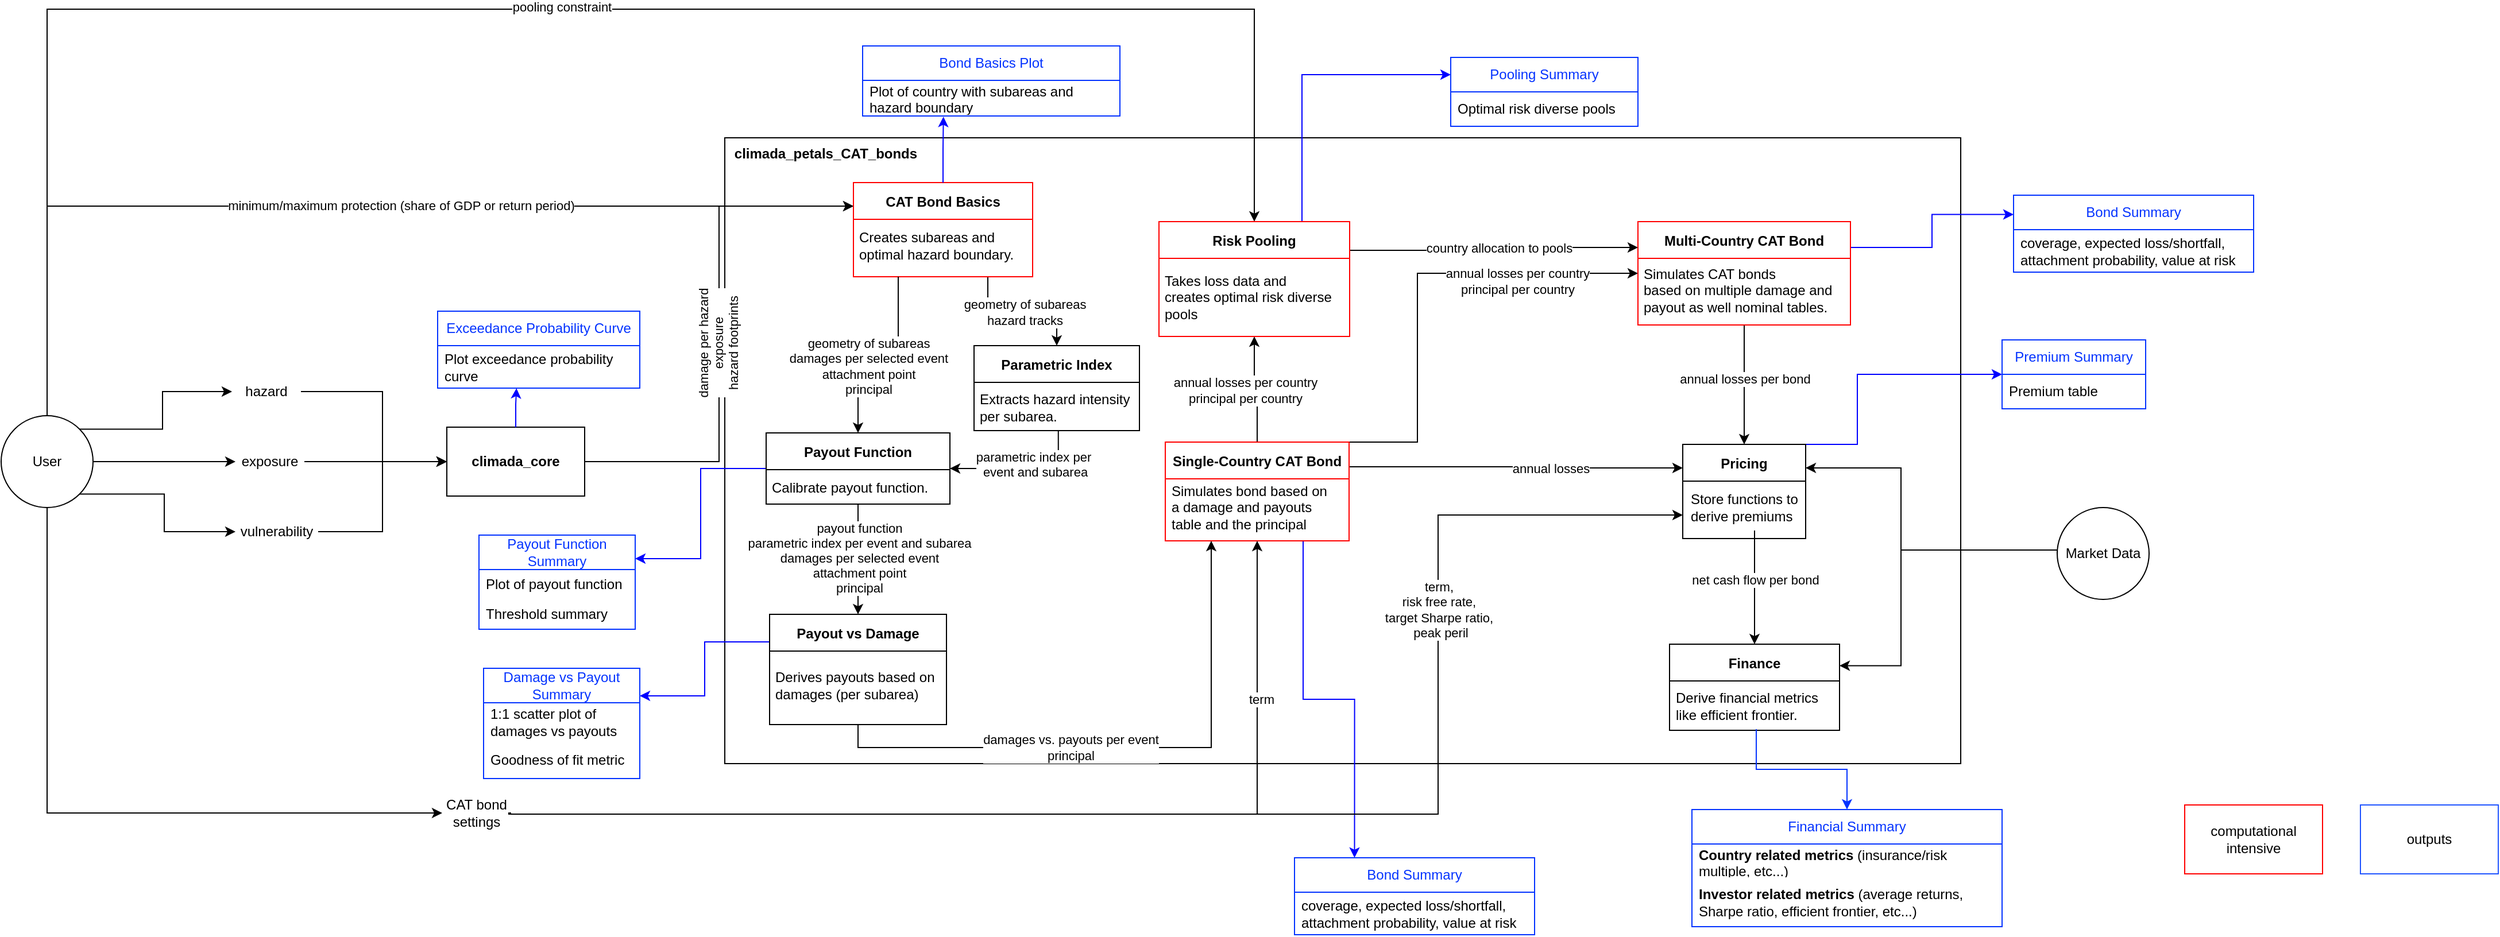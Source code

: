 <mxfile version="28.1.1">
  <diagram name="Page-1" id="bdA8GqdW05c_GUF5dtp6">
    <mxGraphModel dx="3534" dy="2072" grid="0" gridSize="10" guides="1" tooltips="1" connect="1" arrows="1" fold="1" page="1" pageScale="1" pageWidth="1169" pageHeight="827" math="0" shadow="0">
      <root>
        <mxCell id="0" />
        <mxCell id="1" parent="0" />
        <mxCell id="eNb5HaGTE31p3M35cZ-F-33" value="" style="rounded=0;whiteSpace=wrap;html=1;fillColor=none;align=center;labelPosition=center;verticalLabelPosition=top;verticalAlign=middle;" parent="1" vertex="1">
          <mxGeometry x="430" y="95" width="1076" height="545" as="geometry" />
        </mxCell>
        <mxCell id="eNb5HaGTE31p3M35cZ-F-45" style="edgeStyle=orthogonalEdgeStyle;rounded=0;orthogonalLoop=1;jettySize=auto;html=1;exitX=1;exitY=1;exitDx=0;exitDy=0;entryX=0;entryY=0.5;entryDx=0;entryDy=0;" parent="1" source="eNb5HaGTE31p3M35cZ-F-1" target="eNb5HaGTE31p3M35cZ-F-4" edge="1">
          <mxGeometry relative="1" as="geometry">
            <mxPoint x="-168" y="279" as="targetPoint" />
          </mxGeometry>
        </mxCell>
        <mxCell id="eNb5HaGTE31p3M35cZ-F-49" style="edgeStyle=orthogonalEdgeStyle;rounded=0;orthogonalLoop=1;jettySize=auto;html=1;exitX=0.5;exitY=1;exitDx=0;exitDy=0;entryX=0;entryY=0.5;entryDx=0;entryDy=0;" parent="1" source="eNb5HaGTE31p3M35cZ-F-1" target="eNb5HaGTE31p3M35cZ-F-48" edge="1">
          <mxGeometry relative="1" as="geometry" />
        </mxCell>
        <mxCell id="yakTs8DD9-V0mHupV9pz-1" style="edgeStyle=orthogonalEdgeStyle;rounded=0;orthogonalLoop=1;jettySize=auto;html=1;exitX=1;exitY=0.5;exitDx=0;exitDy=0;" parent="1" source="eNb5HaGTE31p3M35cZ-F-1" target="eNb5HaGTE31p3M35cZ-F-3" edge="1">
          <mxGeometry relative="1" as="geometry" />
        </mxCell>
        <mxCell id="yakTs8DD9-V0mHupV9pz-2" style="edgeStyle=orthogonalEdgeStyle;rounded=0;orthogonalLoop=1;jettySize=auto;html=1;exitX=1;exitY=0;exitDx=0;exitDy=0;entryX=0;entryY=0.5;entryDx=0;entryDy=0;" parent="1" source="eNb5HaGTE31p3M35cZ-F-1" target="eNb5HaGTE31p3M35cZ-F-2" edge="1">
          <mxGeometry relative="1" as="geometry" />
        </mxCell>
        <mxCell id="yCh1rvR_kyDRK39HySi6-8" style="edgeStyle=orthogonalEdgeStyle;rounded=0;orthogonalLoop=1;jettySize=auto;html=1;exitX=0.5;exitY=0;exitDx=0;exitDy=0;entryX=0;entryY=0.25;entryDx=0;entryDy=0;" parent="1" source="eNb5HaGTE31p3M35cZ-F-1" target="eNb5HaGTE31p3M35cZ-F-16" edge="1">
          <mxGeometry relative="1" as="geometry" />
        </mxCell>
        <mxCell id="yCh1rvR_kyDRK39HySi6-9" value="minimum/maximum protection (share of GDP or return period)" style="edgeLabel;html=1;align=center;verticalAlign=middle;resizable=0;points=[];" parent="yCh1rvR_kyDRK39HySi6-8" vertex="1" connectable="0">
          <mxGeometry x="-0.072" relative="1" as="geometry">
            <mxPoint x="80" y="-1" as="offset" />
          </mxGeometry>
        </mxCell>
        <mxCell id="yCh1rvR_kyDRK39HySi6-21" style="edgeStyle=orthogonalEdgeStyle;rounded=0;orthogonalLoop=1;jettySize=auto;html=1;exitX=0.5;exitY=0;exitDx=0;exitDy=0;entryX=0.5;entryY=0;entryDx=0;entryDy=0;" parent="1" source="eNb5HaGTE31p3M35cZ-F-1" target="eNb5HaGTE31p3M35cZ-F-35" edge="1">
          <mxGeometry relative="1" as="geometry">
            <Array as="points">
              <mxPoint x="-160" y="-17" />
              <mxPoint x="891" y="-17" />
            </Array>
            <mxPoint x="-156" y="235.5" as="sourcePoint" />
            <mxPoint x="896.0" y="82.5" as="targetPoint" />
          </mxGeometry>
        </mxCell>
        <mxCell id="yCh1rvR_kyDRK39HySi6-22" value="pooling constraint" style="edgeLabel;html=1;align=center;verticalAlign=middle;resizable=0;points=[];" parent="yCh1rvR_kyDRK39HySi6-21" vertex="1" connectable="0">
          <mxGeometry x="0.008" y="1" relative="1" as="geometry">
            <mxPoint y="-1" as="offset" />
          </mxGeometry>
        </mxCell>
        <mxCell id="eNb5HaGTE31p3M35cZ-F-1" value="User" style="ellipse;whiteSpace=wrap;html=1;aspect=fixed;" parent="1" vertex="1">
          <mxGeometry x="-200" y="337" width="80" height="80" as="geometry" />
        </mxCell>
        <mxCell id="yakTs8DD9-V0mHupV9pz-4" style="edgeStyle=orthogonalEdgeStyle;rounded=0;orthogonalLoop=1;jettySize=auto;html=1;exitX=1;exitY=0.5;exitDx=0;exitDy=0;entryX=0;entryY=0.5;entryDx=0;entryDy=0;" parent="1" source="eNb5HaGTE31p3M35cZ-F-2" target="eNb5HaGTE31p3M35cZ-F-5" edge="1">
          <mxGeometry relative="1" as="geometry">
            <Array as="points">
              <mxPoint x="132" y="316" />
              <mxPoint x="132" y="377" />
            </Array>
          </mxGeometry>
        </mxCell>
        <mxCell id="yakTs8DD9-V0mHupV9pz-3" style="edgeStyle=orthogonalEdgeStyle;rounded=0;orthogonalLoop=1;jettySize=auto;html=1;exitX=1;exitY=0.5;exitDx=0;exitDy=0;entryX=0;entryY=0.5;entryDx=0;entryDy=0;" parent="1" source="eNb5HaGTE31p3M35cZ-F-3" target="eNb5HaGTE31p3M35cZ-F-5" edge="1">
          <mxGeometry relative="1" as="geometry" />
        </mxCell>
        <mxCell id="eNb5HaGTE31p3M35cZ-F-3" value="exposure" style="text;html=1;align=center;verticalAlign=middle;whiteSpace=wrap;rounded=0;" parent="1" vertex="1">
          <mxGeometry x="4" y="362" width="60" height="30" as="geometry" />
        </mxCell>
        <mxCell id="eNb5HaGTE31p3M35cZ-F-47" style="edgeStyle=orthogonalEdgeStyle;rounded=0;orthogonalLoop=1;jettySize=auto;html=1;exitX=1;exitY=0.5;exitDx=0;exitDy=0;entryX=0;entryY=0.5;entryDx=0;entryDy=0;" parent="1" source="eNb5HaGTE31p3M35cZ-F-4" target="eNb5HaGTE31p3M35cZ-F-5" edge="1">
          <mxGeometry relative="1" as="geometry" />
        </mxCell>
        <mxCell id="eNb5HaGTE31p3M35cZ-F-4" value="vulnerability" style="text;html=1;align=center;verticalAlign=middle;whiteSpace=wrap;rounded=0;" parent="1" vertex="1">
          <mxGeometry x="4" y="423" width="72" height="30" as="geometry" />
        </mxCell>
        <mxCell id="eNb5HaGTE31p3M35cZ-F-37" style="edgeStyle=orthogonalEdgeStyle;rounded=0;orthogonalLoop=1;jettySize=auto;html=1;entryX=0.5;entryY=1;entryDx=0;entryDy=0;startArrow=none;startFill=0;exitX=0.5;exitY=0;exitDx=0;exitDy=0;" parent="1" source="eNb5HaGTE31p3M35cZ-F-6" target="eNb5HaGTE31p3M35cZ-F-35" edge="1">
          <mxGeometry relative="1" as="geometry">
            <Array as="points" />
          </mxGeometry>
        </mxCell>
        <mxCell id="IWyzGzTmUGrgQouWK2GI-6" value="annual losses per country&lt;div&gt;principal per country&lt;/div&gt;" style="edgeLabel;html=1;align=center;verticalAlign=middle;resizable=0;points=[];" parent="eNb5HaGTE31p3M35cZ-F-37" vertex="1" connectable="0">
          <mxGeometry x="0.093" y="1" relative="1" as="geometry">
            <mxPoint x="-7" y="4" as="offset" />
          </mxGeometry>
        </mxCell>
        <mxCell id="yakTs8DD9-V0mHupV9pz-16" style="edgeStyle=orthogonalEdgeStyle;rounded=0;orthogonalLoop=1;jettySize=auto;html=1;entryX=0;entryY=0.25;entryDx=0;entryDy=0;exitX=1;exitY=0.25;exitDx=0;exitDy=0;" parent="1" source="eNb5HaGTE31p3M35cZ-F-6" target="eNb5HaGTE31p3M35cZ-F-10" edge="1">
          <mxGeometry relative="1" as="geometry">
            <Array as="points" />
          </mxGeometry>
        </mxCell>
        <mxCell id="yakTs8DD9-V0mHupV9pz-17" value="annual losses" style="edgeLabel;html=1;align=center;verticalAlign=middle;resizable=0;points=[];" parent="yakTs8DD9-V0mHupV9pz-16" vertex="1" connectable="0">
          <mxGeometry x="0.346" y="1" relative="1" as="geometry">
            <mxPoint x="-20" y="1" as="offset" />
          </mxGeometry>
        </mxCell>
        <mxCell id="yCh1rvR_kyDRK39HySi6-12" style="edgeStyle=orthogonalEdgeStyle;rounded=0;orthogonalLoop=1;jettySize=auto;html=1;exitX=1;exitY=0;exitDx=0;exitDy=0;entryX=0;entryY=0.5;entryDx=0;entryDy=0;" parent="1" source="eNb5HaGTE31p3M35cZ-F-6" target="yakTs8DD9-V0mHupV9pz-8" edge="1">
          <mxGeometry relative="1" as="geometry">
            <Array as="points">
              <mxPoint x="1033" y="360" />
              <mxPoint x="1033" y="213" />
            </Array>
          </mxGeometry>
        </mxCell>
        <mxCell id="yCh1rvR_kyDRK39HySi6-13" value="annual losses per country&lt;div&gt;principal per country&lt;/div&gt;" style="edgeLabel;html=1;align=center;verticalAlign=middle;resizable=0;points=[];" parent="yCh1rvR_kyDRK39HySi6-12" vertex="1" connectable="0">
          <mxGeometry x="-0.224" y="-1" relative="1" as="geometry">
            <mxPoint x="86" y="-45" as="offset" />
          </mxGeometry>
        </mxCell>
        <mxCell id="9soM9p6cMSrVdUoBVn9r-55" style="edgeStyle=orthogonalEdgeStyle;rounded=0;orthogonalLoop=1;jettySize=auto;html=1;exitX=0.75;exitY=1;exitDx=0;exitDy=0;entryX=0.25;entryY=0;entryDx=0;entryDy=0;strokeColor=#0000FF;" parent="1" source="eNb5HaGTE31p3M35cZ-F-6" target="9soM9p6cMSrVdUoBVn9r-53" edge="1">
          <mxGeometry relative="1" as="geometry" />
        </mxCell>
        <mxCell id="eNb5HaGTE31p3M35cZ-F-6" value="Single-Country CAT Bond" style="swimlane;startSize=32;align=center;strokeColor=#FF0000;" parent="1" vertex="1">
          <mxGeometry x="813.5" y="360" width="160" height="86" as="geometry">
            <mxRectangle x="382" y="140" width="145" height="26" as="alternateBounds" />
          </mxGeometry>
        </mxCell>
        <mxCell id="eNb5HaGTE31p3M35cZ-F-8" value="Simulates bond based on&amp;nbsp;&lt;div&gt;a damage and payouts&amp;nbsp;&lt;/div&gt;&lt;div&gt;table and the principal&lt;/div&gt;" style="text;html=1;align=left;verticalAlign=middle;resizable=0;points=[];autosize=1;strokeColor=none;fillColor=none;" parent="eNb5HaGTE31p3M35cZ-F-6" vertex="1">
          <mxGeometry x="3" y="30" width="157" height="54" as="geometry" />
        </mxCell>
        <mxCell id="yakTs8DD9-V0mHupV9pz-28" style="edgeStyle=orthogonalEdgeStyle;rounded=0;orthogonalLoop=1;jettySize=auto;html=1;entryX=0;entryY=0.25;entryDx=0;entryDy=0;" parent="1" source="eNb5HaGTE31p3M35cZ-F-5" target="eNb5HaGTE31p3M35cZ-F-16" edge="1">
          <mxGeometry relative="1" as="geometry" />
        </mxCell>
        <mxCell id="yakTs8DD9-V0mHupV9pz-29" value="damage per hazard&lt;div&gt;exposure&lt;/div&gt;&lt;div&gt;hazard footprints&lt;/div&gt;" style="edgeLabel;html=1;align=center;verticalAlign=middle;resizable=0;points=[];rotation=-90;" parent="yakTs8DD9-V0mHupV9pz-28" vertex="1" connectable="0">
          <mxGeometry x="-0.04" y="-1" relative="1" as="geometry">
            <mxPoint x="-2" y="-1" as="offset" />
          </mxGeometry>
        </mxCell>
        <mxCell id="eNb5HaGTE31p3M35cZ-F-5" value="&lt;b&gt;climada_core&lt;/b&gt;" style="rounded=0;whiteSpace=wrap;html=1;" parent="1" vertex="1">
          <mxGeometry x="188" y="347" width="120" height="60" as="geometry" />
        </mxCell>
        <mxCell id="yakTs8DD9-V0mHupV9pz-12" style="edgeStyle=orthogonalEdgeStyle;rounded=0;orthogonalLoop=1;jettySize=auto;html=1;exitX=0.5;exitY=1;exitDx=0;exitDy=0;entryX=0.5;entryY=0;entryDx=0;entryDy=0;" parent="1" source="yakTs8DD9-V0mHupV9pz-8" target="eNb5HaGTE31p3M35cZ-F-10" edge="1">
          <mxGeometry relative="1" as="geometry" />
        </mxCell>
        <mxCell id="yakTs8DD9-V0mHupV9pz-13" value="annual losses per bond" style="edgeLabel;html=1;align=center;verticalAlign=middle;resizable=0;points=[];" parent="yakTs8DD9-V0mHupV9pz-12" vertex="1" connectable="0">
          <mxGeometry x="-0.359" relative="1" as="geometry">
            <mxPoint y="13" as="offset" />
          </mxGeometry>
        </mxCell>
        <mxCell id="9soM9p6cMSrVdUoBVn9r-47" style="edgeStyle=orthogonalEdgeStyle;rounded=0;orthogonalLoop=1;jettySize=auto;html=1;exitX=1;exitY=0;exitDx=0;exitDy=0;entryX=0;entryY=0.5;entryDx=0;entryDy=0;strokeColor=#0000FF;" parent="1" source="eNb5HaGTE31p3M35cZ-F-10" target="9soM9p6cMSrVdUoBVn9r-45" edge="1">
          <mxGeometry relative="1" as="geometry">
            <Array as="points">
              <mxPoint x="1416" y="362" />
              <mxPoint x="1416" y="301" />
            </Array>
          </mxGeometry>
        </mxCell>
        <mxCell id="eNb5HaGTE31p3M35cZ-F-10" value="Pricing" style="swimlane;startSize=32;align=center;" parent="1" vertex="1">
          <mxGeometry x="1264" y="362" width="107" height="82" as="geometry">
            <mxRectangle x="382" y="140" width="145" height="26" as="alternateBounds" />
          </mxGeometry>
        </mxCell>
        <mxCell id="eNb5HaGTE31p3M35cZ-F-11" value="Store functions to&amp;nbsp;&lt;div&gt;derive premiums&lt;/div&gt;" style="text;html=1;align=left;verticalAlign=middle;resizable=0;points=[];autosize=1;strokeColor=none;fillColor=none;" parent="eNb5HaGTE31p3M35cZ-F-10" vertex="1">
          <mxGeometry x="5" y="35" width="115" height="40" as="geometry" />
        </mxCell>
        <mxCell id="eNb5HaGTE31p3M35cZ-F-30" style="edgeStyle=orthogonalEdgeStyle;rounded=0;orthogonalLoop=1;jettySize=auto;html=1;exitX=0.5;exitY=1;exitDx=0;exitDy=0;entryX=0.25;entryY=1;entryDx=0;entryDy=0;" parent="1" source="eNb5HaGTE31p3M35cZ-F-12" target="eNb5HaGTE31p3M35cZ-F-6" edge="1">
          <mxGeometry relative="1" as="geometry" />
        </mxCell>
        <mxCell id="IWyzGzTmUGrgQouWK2GI-1" value="damages vs. payouts per event&lt;div&gt;principal&lt;br&gt;&lt;/div&gt;" style="edgeLabel;html=1;align=center;verticalAlign=middle;resizable=0;points=[];rotation=0;" parent="eNb5HaGTE31p3M35cZ-F-30" vertex="1" connectable="0">
          <mxGeometry x="0.079" y="-1" relative="1" as="geometry">
            <mxPoint x="-69" y="-1" as="offset" />
          </mxGeometry>
        </mxCell>
        <mxCell id="9soM9p6cMSrVdUoBVn9r-39" style="edgeStyle=orthogonalEdgeStyle;rounded=0;orthogonalLoop=1;jettySize=auto;html=1;exitX=0;exitY=0.25;exitDx=0;exitDy=0;entryX=1;entryY=0.25;entryDx=0;entryDy=0;strokeColor=#0000FF;" parent="1" source="eNb5HaGTE31p3M35cZ-F-12" target="9soM9p6cMSrVdUoBVn9r-32" edge="1">
          <mxGeometry relative="1" as="geometry" />
        </mxCell>
        <mxCell id="eNb5HaGTE31p3M35cZ-F-12" value="Payout vs Damage" style="swimlane;startSize=32;align=center;" parent="1" vertex="1">
          <mxGeometry x="469" y="510" width="154" height="96" as="geometry">
            <mxRectangle x="382" y="140" width="145" height="26" as="alternateBounds" />
          </mxGeometry>
        </mxCell>
        <mxCell id="eNb5HaGTE31p3M35cZ-F-13" value="Derives payouts based on&amp;nbsp;&lt;div&gt;damages (per subarea)&lt;/div&gt;" style="text;html=1;align=left;verticalAlign=middle;resizable=0;points=[];autosize=1;strokeColor=none;fillColor=none;" parent="eNb5HaGTE31p3M35cZ-F-12" vertex="1">
          <mxGeometry x="3" y="42" width="160" height="40" as="geometry" />
        </mxCell>
        <mxCell id="9soM9p6cMSrVdUoBVn9r-3" style="edgeStyle=orthogonalEdgeStyle;rounded=0;orthogonalLoop=1;jettySize=auto;html=1;exitX=0.75;exitY=1;exitDx=0;exitDy=0;" parent="1" source="eNb5HaGTE31p3M35cZ-F-16" target="9soM9p6cMSrVdUoBVn9r-1" edge="1">
          <mxGeometry relative="1" as="geometry" />
        </mxCell>
        <mxCell id="9soM9p6cMSrVdUoBVn9r-6" value="geometry of subareas&lt;div&gt;hazard tracks&lt;/div&gt;" style="edgeLabel;html=1;align=center;verticalAlign=middle;resizable=0;points=[];" parent="9soM9p6cMSrVdUoBVn9r-3" vertex="1" connectable="0">
          <mxGeometry x="0.025" y="-1" relative="1" as="geometry">
            <mxPoint as="offset" />
          </mxGeometry>
        </mxCell>
        <mxCell id="eNb5HaGTE31p3M35cZ-F-16" value="CAT Bond Basics" style="swimlane;startSize=32;align=center;strokeColor=#FF0000;" parent="1" vertex="1">
          <mxGeometry x="542" y="134" width="156" height="82" as="geometry">
            <mxRectangle x="382" y="140" width="145" height="26" as="alternateBounds" />
          </mxGeometry>
        </mxCell>
        <mxCell id="eNb5HaGTE31p3M35cZ-F-17" value="Creates subareas and&amp;nbsp;&lt;div&gt;optimal hazard boundary.&lt;br&gt;&lt;/div&gt;" style="text;html=1;align=left;verticalAlign=middle;resizable=0;points=[];autosize=1;strokeColor=none;fillColor=none;" parent="eNb5HaGTE31p3M35cZ-F-16" vertex="1">
          <mxGeometry x="3" y="35" width="153" height="40" as="geometry" />
        </mxCell>
        <mxCell id="eNb5HaGTE31p3M35cZ-F-34" value="&lt;b&gt;climada_petals_CAT_bonds&lt;/b&gt;" style="text;html=1;align=center;verticalAlign=middle;whiteSpace=wrap;rounded=0;" parent="1" vertex="1">
          <mxGeometry x="427" y="95" width="182" height="28" as="geometry" />
        </mxCell>
        <mxCell id="yakTs8DD9-V0mHupV9pz-10" style="edgeStyle=orthogonalEdgeStyle;rounded=0;orthogonalLoop=1;jettySize=auto;html=1;exitX=1;exitY=0.25;exitDx=0;exitDy=0;entryX=0;entryY=0.25;entryDx=0;entryDy=0;" parent="1" source="eNb5HaGTE31p3M35cZ-F-35" target="yakTs8DD9-V0mHupV9pz-8" edge="1">
          <mxGeometry relative="1" as="geometry" />
        </mxCell>
        <mxCell id="yakTs8DD9-V0mHupV9pz-11" value="country allocation to pools" style="edgeLabel;html=1;align=center;verticalAlign=middle;resizable=0;points=[];" parent="yakTs8DD9-V0mHupV9pz-10" vertex="1" connectable="0">
          <mxGeometry x="0.266" y="-1" relative="1" as="geometry">
            <mxPoint x="-28" y="-1" as="offset" />
          </mxGeometry>
        </mxCell>
        <mxCell id="9soM9p6cMSrVdUoBVn9r-9" style="edgeStyle=orthogonalEdgeStyle;rounded=0;orthogonalLoop=1;jettySize=auto;html=1;exitX=0.75;exitY=0;exitDx=0;exitDy=0;entryX=0;entryY=0.25;entryDx=0;entryDy=0;strokeColor=#0000FF;" parent="1" source="eNb5HaGTE31p3M35cZ-F-35" target="9soM9p6cMSrVdUoBVn9r-24" edge="1">
          <mxGeometry relative="1" as="geometry">
            <mxPoint x="1072" y="48.0" as="targetPoint" />
          </mxGeometry>
        </mxCell>
        <mxCell id="eNb5HaGTE31p3M35cZ-F-35" value="Risk Pooling" style="swimlane;startSize=32;align=center;strokeColor=#FF0000;" parent="1" vertex="1">
          <mxGeometry x="808" y="168" width="166" height="100" as="geometry">
            <mxRectangle x="382" y="140" width="145" height="26" as="alternateBounds" />
          </mxGeometry>
        </mxCell>
        <mxCell id="eNb5HaGTE31p3M35cZ-F-36" value="Takes loss data and&amp;nbsp;&lt;div&gt;creates optimal risk diverse&lt;/div&gt;&lt;div&gt;pools&lt;/div&gt;" style="text;html=1;align=left;verticalAlign=middle;resizable=0;points=[];autosize=1;strokeColor=none;fillColor=none;" parent="eNb5HaGTE31p3M35cZ-F-35" vertex="1">
          <mxGeometry x="3" y="39" width="163" height="54" as="geometry" />
        </mxCell>
        <mxCell id="yCh1rvR_kyDRK39HySi6-27" style="edgeStyle=orthogonalEdgeStyle;rounded=0;orthogonalLoop=1;jettySize=auto;html=1;exitX=1;exitY=0.5;exitDx=0;exitDy=0;entryX=0;entryY=0.75;entryDx=0;entryDy=0;" parent="1" source="eNb5HaGTE31p3M35cZ-F-48" target="eNb5HaGTE31p3M35cZ-F-10" edge="1">
          <mxGeometry relative="1" as="geometry">
            <Array as="points">
              <mxPoint x="242" y="684" />
              <mxPoint x="1051" y="684" />
              <mxPoint x="1051" y="424" />
            </Array>
          </mxGeometry>
        </mxCell>
        <mxCell id="yCh1rvR_kyDRK39HySi6-28" value="term,&amp;nbsp;&lt;div&gt;risk free rate,&amp;nbsp;&lt;div&gt;target Sharpe ratio,&amp;nbsp;&lt;div&gt;peak peril&lt;br&gt;&lt;/div&gt;&lt;/div&gt;&lt;/div&gt;" style="edgeLabel;html=1;align=center;verticalAlign=middle;resizable=0;points=[];" parent="yCh1rvR_kyDRK39HySi6-27" vertex="1" connectable="0">
          <mxGeometry x="0.631" relative="1" as="geometry">
            <mxPoint x="2" y="58" as="offset" />
          </mxGeometry>
        </mxCell>
        <mxCell id="eNb5HaGTE31p3M35cZ-F-48" value="CAT bond settings" style="text;html=1;align=center;verticalAlign=middle;whiteSpace=wrap;rounded=0;" parent="1" vertex="1">
          <mxGeometry x="184" y="668" width="60" height="30" as="geometry" />
        </mxCell>
        <mxCell id="eNb5HaGTE31p3M35cZ-F-50" style="edgeStyle=orthogonalEdgeStyle;rounded=0;orthogonalLoop=1;jettySize=auto;html=1;exitX=1;exitY=0.5;exitDx=0;exitDy=0;entryX=0.5;entryY=1;entryDx=0;entryDy=0;" parent="1" source="eNb5HaGTE31p3M35cZ-F-48" target="eNb5HaGTE31p3M35cZ-F-6" edge="1">
          <mxGeometry relative="1" as="geometry">
            <mxPoint x="891" y="445" as="targetPoint" />
            <Array as="points">
              <mxPoint x="242" y="683" />
              <mxPoint x="894" y="684" />
            </Array>
          </mxGeometry>
        </mxCell>
        <mxCell id="IWyzGzTmUGrgQouWK2GI-7" value="term" style="edgeLabel;html=1;align=center;verticalAlign=middle;resizable=0;points=[];" parent="eNb5HaGTE31p3M35cZ-F-50" vertex="1" connectable="0">
          <mxGeometry x="-0.29" y="-1" relative="1" as="geometry">
            <mxPoint x="341" y="-101" as="offset" />
          </mxGeometry>
        </mxCell>
        <mxCell id="eNb5HaGTE31p3M35cZ-F-52" value="Finance" style="swimlane;startSize=32;align=center;" parent="1" vertex="1">
          <mxGeometry x="1252.5" y="536" width="148" height="75" as="geometry">
            <mxRectangle x="382" y="140" width="145" height="26" as="alternateBounds" />
          </mxGeometry>
        </mxCell>
        <mxCell id="eNb5HaGTE31p3M35cZ-F-53" value="Derive financial metrics&amp;nbsp;&lt;div&gt;like efficient frontier.&lt;/div&gt;" style="text;html=1;align=left;verticalAlign=middle;resizable=0;points=[];autosize=1;strokeColor=none;fillColor=none;" parent="eNb5HaGTE31p3M35cZ-F-52" vertex="1">
          <mxGeometry x="3" y="34" width="145" height="40" as="geometry" />
        </mxCell>
        <mxCell id="IWyzGzTmUGrgQouWK2GI-3" style="edgeStyle=orthogonalEdgeStyle;rounded=0;orthogonalLoop=1;jettySize=auto;html=1;entryX=0.5;entryY=0;entryDx=0;entryDy=0;exitX=0.25;exitY=1;exitDx=0;exitDy=0;" parent="1" source="eNb5HaGTE31p3M35cZ-F-16" target="yCh1rvR_kyDRK39HySi6-3" edge="1">
          <mxGeometry relative="1" as="geometry">
            <mxPoint x="558" y="253" as="sourcePoint" />
            <mxPoint x="558" y="326" as="targetPoint" />
            <Array as="points" />
          </mxGeometry>
        </mxCell>
        <mxCell id="IWyzGzTmUGrgQouWK2GI-4" value="geometry of subareas&lt;div&gt;&lt;div&gt;damages per selected event&lt;/div&gt;&lt;/div&gt;&lt;div&gt;attachment point&lt;/div&gt;&lt;div&gt;principal&lt;/div&gt;" style="edgeLabel;html=1;align=center;verticalAlign=middle;resizable=0;points=[];rotation=0;" parent="IWyzGzTmUGrgQouWK2GI-3" vertex="1" connectable="0">
          <mxGeometry x="0.079" y="-1" relative="1" as="geometry">
            <mxPoint x="-2" y="11" as="offset" />
          </mxGeometry>
        </mxCell>
        <mxCell id="IWyzGzTmUGrgQouWK2GI-11" value="computational intensive" style="rounded=0;whiteSpace=wrap;html=1;fillColor=none;strokeColor=#FF0000;" parent="1" vertex="1">
          <mxGeometry x="1701" y="676" width="120" height="60" as="geometry" />
        </mxCell>
        <mxCell id="9soM9p6cMSrVdUoBVn9r-50" style="edgeStyle=orthogonalEdgeStyle;rounded=0;orthogonalLoop=1;jettySize=auto;html=1;exitX=1;exitY=0.25;exitDx=0;exitDy=0;entryX=0;entryY=0.25;entryDx=0;entryDy=0;strokeColor=#0000FF;" parent="1" source="yakTs8DD9-V0mHupV9pz-8" target="9soM9p6cMSrVdUoBVn9r-48" edge="1">
          <mxGeometry relative="1" as="geometry" />
        </mxCell>
        <mxCell id="yakTs8DD9-V0mHupV9pz-8" value="Multi-Country CAT Bond" style="swimlane;startSize=32;align=center;strokeColor=#FF0000;" parent="1" vertex="1">
          <mxGeometry x="1225" y="168" width="185" height="90" as="geometry">
            <mxRectangle x="382" y="140" width="145" height="26" as="alternateBounds" />
          </mxGeometry>
        </mxCell>
        <mxCell id="yakTs8DD9-V0mHupV9pz-9" value="Simulates CAT bonds&amp;nbsp;&lt;div&gt;based on multiple damage and&lt;/div&gt;&lt;div&gt;payout as well nominal tables.&lt;/div&gt;" style="text;html=1;align=left;verticalAlign=middle;resizable=0;points=[];autosize=1;strokeColor=none;fillColor=none;" parent="yakTs8DD9-V0mHupV9pz-8" vertex="1">
          <mxGeometry x="3" y="33" width="182" height="54" as="geometry" />
        </mxCell>
        <mxCell id="eNb5HaGTE31p3M35cZ-F-2" value="hazard" style="text;html=1;align=center;verticalAlign=middle;whiteSpace=wrap;rounded=0;" parent="1" vertex="1">
          <mxGeometry x="1" y="301" width="60" height="30" as="geometry" />
        </mxCell>
        <mxCell id="yCh1rvR_kyDRK39HySi6-16" style="edgeStyle=orthogonalEdgeStyle;rounded=0;orthogonalLoop=1;jettySize=auto;html=1;entryX=0.5;entryY=0;entryDx=0;entryDy=0;" parent="1" source="eNb5HaGTE31p3M35cZ-F-11" target="eNb5HaGTE31p3M35cZ-F-52" edge="1">
          <mxGeometry relative="1" as="geometry" />
        </mxCell>
        <mxCell id="yCh1rvR_kyDRK39HySi6-17" value="net cash flow per bond" style="edgeLabel;html=1;align=center;verticalAlign=middle;resizable=0;points=[];" parent="yCh1rvR_kyDRK39HySi6-16" vertex="1" connectable="0">
          <mxGeometry x="-0.133" relative="1" as="geometry">
            <mxPoint as="offset" />
          </mxGeometry>
        </mxCell>
        <mxCell id="yCh1rvR_kyDRK39HySi6-26" style="edgeStyle=orthogonalEdgeStyle;rounded=0;orthogonalLoop=1;jettySize=auto;html=1;exitX=0;exitY=0.5;exitDx=0;exitDy=0;entryX=1;entryY=0.25;entryDx=0;entryDy=0;" parent="1" source="yCh1rvR_kyDRK39HySi6-23" target="eNb5HaGTE31p3M35cZ-F-52" edge="1">
          <mxGeometry relative="1" as="geometry">
            <Array as="points">
              <mxPoint x="1454" y="454" />
              <mxPoint x="1454" y="555" />
            </Array>
          </mxGeometry>
        </mxCell>
        <mxCell id="yCh1rvR_kyDRK39HySi6-29" style="edgeStyle=orthogonalEdgeStyle;rounded=0;orthogonalLoop=1;jettySize=auto;html=1;exitX=0;exitY=0.5;exitDx=0;exitDy=0;entryX=1;entryY=0.25;entryDx=0;entryDy=0;" parent="1" source="yCh1rvR_kyDRK39HySi6-23" target="eNb5HaGTE31p3M35cZ-F-10" edge="1">
          <mxGeometry relative="1" as="geometry">
            <Array as="points">
              <mxPoint x="1454" y="454" />
              <mxPoint x="1454" y="383" />
            </Array>
          </mxGeometry>
        </mxCell>
        <mxCell id="yCh1rvR_kyDRK39HySi6-23" value="Market Data" style="ellipse;whiteSpace=wrap;html=1;aspect=fixed;" parent="1" vertex="1">
          <mxGeometry x="1590" y="417" width="80" height="80" as="geometry" />
        </mxCell>
        <mxCell id="9soM9p6cMSrVdUoBVn9r-1" value="Parametric Index" style="swimlane;startSize=32;align=center;" parent="1" vertex="1">
          <mxGeometry x="647" y="276" width="144" height="74" as="geometry">
            <mxRectangle x="382" y="140" width="145" height="26" as="alternateBounds" />
          </mxGeometry>
        </mxCell>
        <mxCell id="9soM9p6cMSrVdUoBVn9r-2" value="Extracts hazard intensity&amp;nbsp;&lt;div&gt;per subarea.&lt;/div&gt;" style="text;html=1;align=left;verticalAlign=middle;resizable=0;points=[];autosize=1;strokeColor=none;fillColor=none;" parent="9soM9p6cMSrVdUoBVn9r-1" vertex="1">
          <mxGeometry x="3" y="34" width="152" height="40" as="geometry" />
        </mxCell>
        <mxCell id="yCh1rvR_kyDRK39HySi6-5" style="edgeStyle=orthogonalEdgeStyle;rounded=0;orthogonalLoop=1;jettySize=auto;html=1;exitX=0.5;exitY=1;exitDx=0;exitDy=0;entryX=0.5;entryY=0;entryDx=0;entryDy=0;" parent="1" source="yCh1rvR_kyDRK39HySi6-3" target="eNb5HaGTE31p3M35cZ-F-12" edge="1">
          <mxGeometry relative="1" as="geometry" />
        </mxCell>
        <mxCell id="yCh1rvR_kyDRK39HySi6-6" value="payout function&lt;div&gt;parametric index per event and subarea&lt;br&gt;&lt;div&gt;&lt;div&gt;damages per selected event&lt;/div&gt;&lt;/div&gt;&lt;/div&gt;&lt;div&gt;&lt;div&gt;attachment point&lt;/div&gt;&lt;div&gt;principal&lt;/div&gt;&lt;/div&gt;" style="edgeLabel;html=1;align=center;verticalAlign=middle;resizable=0;points=[];" parent="yCh1rvR_kyDRK39HySi6-5" vertex="1" connectable="0">
          <mxGeometry x="-0.018" y="1" relative="1" as="geometry">
            <mxPoint as="offset" />
          </mxGeometry>
        </mxCell>
        <mxCell id="9soM9p6cMSrVdUoBVn9r-38" style="edgeStyle=orthogonalEdgeStyle;rounded=0;orthogonalLoop=1;jettySize=auto;html=1;entryX=1;entryY=0.25;entryDx=0;entryDy=0;strokeColor=#0000FF;" parent="1" source="yCh1rvR_kyDRK39HySi6-3" target="9soM9p6cMSrVdUoBVn9r-30" edge="1">
          <mxGeometry relative="1" as="geometry" />
        </mxCell>
        <mxCell id="yCh1rvR_kyDRK39HySi6-3" value="Payout Function" style="swimlane;startSize=32;align=center;" parent="1" vertex="1">
          <mxGeometry x="466" y="352" width="160" height="62" as="geometry">
            <mxRectangle x="382" y="140" width="145" height="26" as="alternateBounds" />
          </mxGeometry>
        </mxCell>
        <mxCell id="yCh1rvR_kyDRK39HySi6-4" value="&lt;div&gt;Calibrate payout function.&lt;/div&gt;" style="text;html=1;align=left;verticalAlign=middle;resizable=0;points=[];autosize=1;strokeColor=none;fillColor=none;" parent="yCh1rvR_kyDRK39HySi6-3" vertex="1">
          <mxGeometry x="3" y="35" width="154" height="26" as="geometry" />
        </mxCell>
        <mxCell id="9soM9p6cMSrVdUoBVn9r-7" style="edgeStyle=orthogonalEdgeStyle;rounded=0;orthogonalLoop=1;jettySize=auto;html=1;entryX=1;entryY=0.5;entryDx=0;entryDy=0;exitX=0.463;exitY=0.988;exitDx=0;exitDy=0;exitPerimeter=0;" parent="1" source="9soM9p6cMSrVdUoBVn9r-2" target="yCh1rvR_kyDRK39HySi6-3" edge="1">
          <mxGeometry relative="1" as="geometry" />
        </mxCell>
        <mxCell id="9soM9p6cMSrVdUoBVn9r-8" value="parametric index per&amp;nbsp;&lt;div&gt;event and subarea&lt;br&gt;&lt;div&gt;&lt;/div&gt;&lt;div&gt;&lt;br&gt;&lt;/div&gt;&lt;/div&gt;" style="edgeLabel;html=1;align=center;verticalAlign=middle;resizable=0;points=[];" parent="9soM9p6cMSrVdUoBVn9r-7" vertex="1" connectable="0">
          <mxGeometry x="0.003" y="1" relative="1" as="geometry">
            <mxPoint x="10" y="2" as="offset" />
          </mxGeometry>
        </mxCell>
        <mxCell id="9soM9p6cMSrVdUoBVn9r-19" value="Financial Summary" style="swimlane;fontStyle=0;childLayout=stackLayout;horizontal=1;startSize=30;horizontalStack=0;resizeParent=1;resizeParentMax=0;resizeLast=0;collapsible=1;marginBottom=0;whiteSpace=wrap;html=1;fontColor=light-dark(#0433ff, #ededed);strokeColor=light-dark(#0433ff, #ededed);" parent="1" vertex="1">
          <mxGeometry x="1272" y="680" width="270" height="102" as="geometry" />
        </mxCell>
        <mxCell id="9soM9p6cMSrVdUoBVn9r-20" value="&lt;b&gt;Country related metrics&lt;/b&gt; (insurance/risk multiple, etc...)" style="text;strokeColor=none;fillColor=none;align=left;verticalAlign=middle;spacingLeft=4;spacingRight=4;overflow=hidden;points=[[0,0.5],[1,0.5]];portConstraint=eastwest;rotatable=0;whiteSpace=wrap;html=1;" parent="9soM9p6cMSrVdUoBVn9r-19" vertex="1">
          <mxGeometry y="30" width="270" height="30" as="geometry" />
        </mxCell>
        <mxCell id="9soM9p6cMSrVdUoBVn9r-21" value="&lt;b&gt;Investor related metrics&lt;/b&gt; (average returns, Sharpe ratio, efficient frontier, etc...)" style="text;strokeColor=none;fillColor=none;align=left;verticalAlign=middle;spacingLeft=4;spacingRight=4;overflow=hidden;points=[[0,0.5],[1,0.5]];portConstraint=eastwest;rotatable=0;whiteSpace=wrap;html=1;" parent="9soM9p6cMSrVdUoBVn9r-19" vertex="1">
          <mxGeometry y="60" width="270" height="42" as="geometry" />
        </mxCell>
        <mxCell id="9soM9p6cMSrVdUoBVn9r-23" style="edgeStyle=orthogonalEdgeStyle;rounded=0;orthogonalLoop=1;jettySize=auto;html=1;strokeColor=light-dark(#0433ff, #ededed);" parent="1" source="eNb5HaGTE31p3M35cZ-F-53" target="9soM9p6cMSrVdUoBVn9r-19" edge="1">
          <mxGeometry relative="1" as="geometry" />
        </mxCell>
        <mxCell id="9soM9p6cMSrVdUoBVn9r-24" value="Pooling Summary" style="swimlane;fontStyle=0;childLayout=stackLayout;horizontal=1;startSize=30;horizontalStack=0;resizeParent=1;resizeParentMax=0;resizeLast=0;collapsible=1;marginBottom=0;whiteSpace=wrap;html=1;fontColor=light-dark(#0433ff, #ededed);strokeColor=light-dark(#0433ff, #ededed);" parent="1" vertex="1">
          <mxGeometry x="1062" y="25" width="163" height="60" as="geometry" />
        </mxCell>
        <mxCell id="9soM9p6cMSrVdUoBVn9r-25" value="Optimal risk diverse pools" style="text;strokeColor=none;fillColor=none;align=left;verticalAlign=middle;spacingLeft=4;spacingRight=4;overflow=hidden;points=[[0,0.5],[1,0.5]];portConstraint=eastwest;rotatable=0;whiteSpace=wrap;html=1;" parent="9soM9p6cMSrVdUoBVn9r-24" vertex="1">
          <mxGeometry y="30" width="163" height="30" as="geometry" />
        </mxCell>
        <mxCell id="9soM9p6cMSrVdUoBVn9r-27" value="Bond Basics Plot" style="swimlane;fontStyle=0;childLayout=stackLayout;horizontal=1;startSize=30;horizontalStack=0;resizeParent=1;resizeParentMax=0;resizeLast=0;collapsible=1;marginBottom=0;whiteSpace=wrap;html=1;fontColor=light-dark(#0433ff, #ededed);strokeColor=light-dark(#0433ff, #ededed);" parent="1" vertex="1">
          <mxGeometry x="550" y="15" width="224" height="61" as="geometry" />
        </mxCell>
        <mxCell id="9soM9p6cMSrVdUoBVn9r-28" value="Plot of country with subareas and hazard boundary" style="text;strokeColor=none;fillColor=none;align=left;verticalAlign=middle;spacingLeft=4;spacingRight=4;overflow=hidden;points=[[0,0.5],[1,0.5]];portConstraint=eastwest;rotatable=0;whiteSpace=wrap;html=1;" parent="9soM9p6cMSrVdUoBVn9r-27" vertex="1">
          <mxGeometry y="30" width="224" height="31" as="geometry" />
        </mxCell>
        <mxCell id="9soM9p6cMSrVdUoBVn9r-29" style="edgeStyle=orthogonalEdgeStyle;rounded=0;orthogonalLoop=1;jettySize=auto;html=1;exitX=0.5;exitY=0;exitDx=0;exitDy=0;entryX=0.314;entryY=1.021;entryDx=0;entryDy=0;entryPerimeter=0;strokeColor=#0000FF;" parent="1" source="eNb5HaGTE31p3M35cZ-F-16" target="9soM9p6cMSrVdUoBVn9r-28" edge="1">
          <mxGeometry relative="1" as="geometry" />
        </mxCell>
        <mxCell id="9soM9p6cMSrVdUoBVn9r-30" value="Payout Function Summary" style="swimlane;fontStyle=0;childLayout=stackLayout;horizontal=1;startSize=30;horizontalStack=0;resizeParent=1;resizeParentMax=0;resizeLast=0;collapsible=1;marginBottom=0;whiteSpace=wrap;html=1;fontColor=light-dark(#0433ff, #ededed);strokeColor=light-dark(#0433ff, #ededed);" parent="1" vertex="1">
          <mxGeometry x="216" y="441" width="136" height="82" as="geometry">
            <mxRectangle x="200" y="444" width="176" height="30" as="alternateBounds" />
          </mxGeometry>
        </mxCell>
        <mxCell id="9soM9p6cMSrVdUoBVn9r-31" value="Plot of payout function" style="text;strokeColor=none;fillColor=none;align=left;verticalAlign=middle;spacingLeft=4;spacingRight=4;overflow=hidden;points=[[0,0.5],[1,0.5]];portConstraint=eastwest;rotatable=0;whiteSpace=wrap;html=1;" parent="9soM9p6cMSrVdUoBVn9r-30" vertex="1">
          <mxGeometry y="30" width="136" height="26" as="geometry" />
        </mxCell>
        <mxCell id="9soM9p6cMSrVdUoBVn9r-44" value="Threshold summary" style="text;strokeColor=none;fillColor=none;align=left;verticalAlign=middle;spacingLeft=4;spacingRight=4;overflow=hidden;points=[[0,0.5],[1,0.5]];portConstraint=eastwest;rotatable=0;whiteSpace=wrap;html=1;" parent="9soM9p6cMSrVdUoBVn9r-30" vertex="1">
          <mxGeometry y="56" width="136" height="26" as="geometry" />
        </mxCell>
        <mxCell id="9soM9p6cMSrVdUoBVn9r-32" value="Damage vs Payout Summary" style="swimlane;fontStyle=0;childLayout=stackLayout;horizontal=1;startSize=30;horizontalStack=0;resizeParent=1;resizeParentMax=0;resizeLast=0;collapsible=1;marginBottom=0;whiteSpace=wrap;html=1;fontColor=light-dark(#0433ff, #ededed);strokeColor=light-dark(#0433ff, #ededed);" parent="1" vertex="1">
          <mxGeometry x="220" y="557" width="136" height="96" as="geometry" />
        </mxCell>
        <mxCell id="9soM9p6cMSrVdUoBVn9r-33" value="1:1 scatter plot of damages vs payouts" style="text;strokeColor=none;fillColor=none;align=left;verticalAlign=middle;spacingLeft=4;spacingRight=4;overflow=hidden;points=[[0,0.5],[1,0.5]];portConstraint=eastwest;rotatable=0;whiteSpace=wrap;html=1;" parent="9soM9p6cMSrVdUoBVn9r-32" vertex="1">
          <mxGeometry y="30" width="136" height="33" as="geometry" />
        </mxCell>
        <mxCell id="9soM9p6cMSrVdUoBVn9r-43" value="Goodness of fit metric" style="text;strokeColor=none;fillColor=none;align=left;verticalAlign=middle;spacingLeft=4;spacingRight=4;overflow=hidden;points=[[0,0.5],[1,0.5]];portConstraint=eastwest;rotatable=0;whiteSpace=wrap;html=1;" parent="9soM9p6cMSrVdUoBVn9r-32" vertex="1">
          <mxGeometry y="63" width="136" height="33" as="geometry" />
        </mxCell>
        <mxCell id="9soM9p6cMSrVdUoBVn9r-34" value="Exceedance Probability Curve" style="swimlane;fontStyle=0;childLayout=stackLayout;horizontal=1;startSize=30;horizontalStack=0;resizeParent=1;resizeParentMax=0;resizeLast=0;collapsible=1;marginBottom=0;whiteSpace=wrap;html=1;fontColor=light-dark(#0433ff, #ededed);strokeColor=light-dark(#0433ff, #ededed);" parent="1" vertex="1">
          <mxGeometry x="180" y="246" width="176" height="67" as="geometry" />
        </mxCell>
        <mxCell id="9soM9p6cMSrVdUoBVn9r-35" value="Plot exceedance probability curve" style="text;strokeColor=none;fillColor=none;align=left;verticalAlign=middle;spacingLeft=4;spacingRight=4;overflow=hidden;points=[[0,0.5],[1,0.5]];portConstraint=eastwest;rotatable=0;whiteSpace=wrap;html=1;" parent="9soM9p6cMSrVdUoBVn9r-34" vertex="1">
          <mxGeometry y="30" width="176" height="37" as="geometry" />
        </mxCell>
        <mxCell id="9soM9p6cMSrVdUoBVn9r-36" style="edgeStyle=orthogonalEdgeStyle;rounded=0;orthogonalLoop=1;jettySize=auto;html=1;entryX=0.39;entryY=1.003;entryDx=0;entryDy=0;entryPerimeter=0;strokeColor=#0000FF;" parent="1" source="eNb5HaGTE31p3M35cZ-F-5" target="9soM9p6cMSrVdUoBVn9r-35" edge="1">
          <mxGeometry relative="1" as="geometry" />
        </mxCell>
        <mxCell id="9soM9p6cMSrVdUoBVn9r-45" value="Premium Summary" style="swimlane;fontStyle=0;childLayout=stackLayout;horizontal=1;startSize=30;horizontalStack=0;resizeParent=1;resizeParentMax=0;resizeLast=0;collapsible=1;marginBottom=0;whiteSpace=wrap;html=1;fontColor=light-dark(#0433ff, #ededed);strokeColor=light-dark(#0433ff, #ededed);" parent="1" vertex="1">
          <mxGeometry x="1542" y="271" width="125" height="60" as="geometry" />
        </mxCell>
        <mxCell id="9soM9p6cMSrVdUoBVn9r-46" value="Premium table" style="text;strokeColor=none;fillColor=none;align=left;verticalAlign=middle;spacingLeft=4;spacingRight=4;overflow=hidden;points=[[0,0.5],[1,0.5]];portConstraint=eastwest;rotatable=0;whiteSpace=wrap;html=1;" parent="9soM9p6cMSrVdUoBVn9r-45" vertex="1">
          <mxGeometry y="30" width="125" height="30" as="geometry" />
        </mxCell>
        <mxCell id="9soM9p6cMSrVdUoBVn9r-48" value="Bond Summary" style="swimlane;fontStyle=0;childLayout=stackLayout;horizontal=1;startSize=30;horizontalStack=0;resizeParent=1;resizeParentMax=0;resizeLast=0;collapsible=1;marginBottom=0;whiteSpace=wrap;html=1;fontColor=light-dark(#0433ff, #ededed);strokeColor=light-dark(#0433ff, #ededed);" parent="1" vertex="1">
          <mxGeometry x="1552" y="145" width="209" height="67" as="geometry" />
        </mxCell>
        <mxCell id="9soM9p6cMSrVdUoBVn9r-49" value="coverage, expected loss/shortfall, attachment probability, value at risk" style="text;strokeColor=none;fillColor=none;align=left;verticalAlign=middle;spacingLeft=4;spacingRight=4;overflow=hidden;points=[[0,0.5],[1,0.5]];portConstraint=eastwest;rotatable=0;whiteSpace=wrap;html=1;" parent="9soM9p6cMSrVdUoBVn9r-48" vertex="1">
          <mxGeometry y="30" width="209" height="37" as="geometry" />
        </mxCell>
        <mxCell id="9soM9p6cMSrVdUoBVn9r-53" value="Bond Summary" style="swimlane;fontStyle=0;childLayout=stackLayout;horizontal=1;startSize=30;horizontalStack=0;resizeParent=1;resizeParentMax=0;resizeLast=0;collapsible=1;marginBottom=0;whiteSpace=wrap;html=1;fontColor=light-dark(#0433ff, #ededed);strokeColor=light-dark(#0433ff, #ededed);" parent="1" vertex="1">
          <mxGeometry x="926" y="722" width="209" height="67" as="geometry" />
        </mxCell>
        <mxCell id="9soM9p6cMSrVdUoBVn9r-54" value="coverage, expected loss/shortfall, attachment probability, value at risk" style="text;strokeColor=none;fillColor=none;align=left;verticalAlign=middle;spacingLeft=4;spacingRight=4;overflow=hidden;points=[[0,0.5],[1,0.5]];portConstraint=eastwest;rotatable=0;whiteSpace=wrap;html=1;" parent="9soM9p6cMSrVdUoBVn9r-53" vertex="1">
          <mxGeometry y="30" width="209" height="37" as="geometry" />
        </mxCell>
        <mxCell id="rT63ernw5ahXzCDsqcRR-1" value="outputs" style="rounded=0;whiteSpace=wrap;html=1;fillColor=none;strokeColor=light-dark(#2054ff, #ff9090);" vertex="1" parent="1">
          <mxGeometry x="1854" y="676" width="120" height="60" as="geometry" />
        </mxCell>
      </root>
    </mxGraphModel>
  </diagram>
</mxfile>
